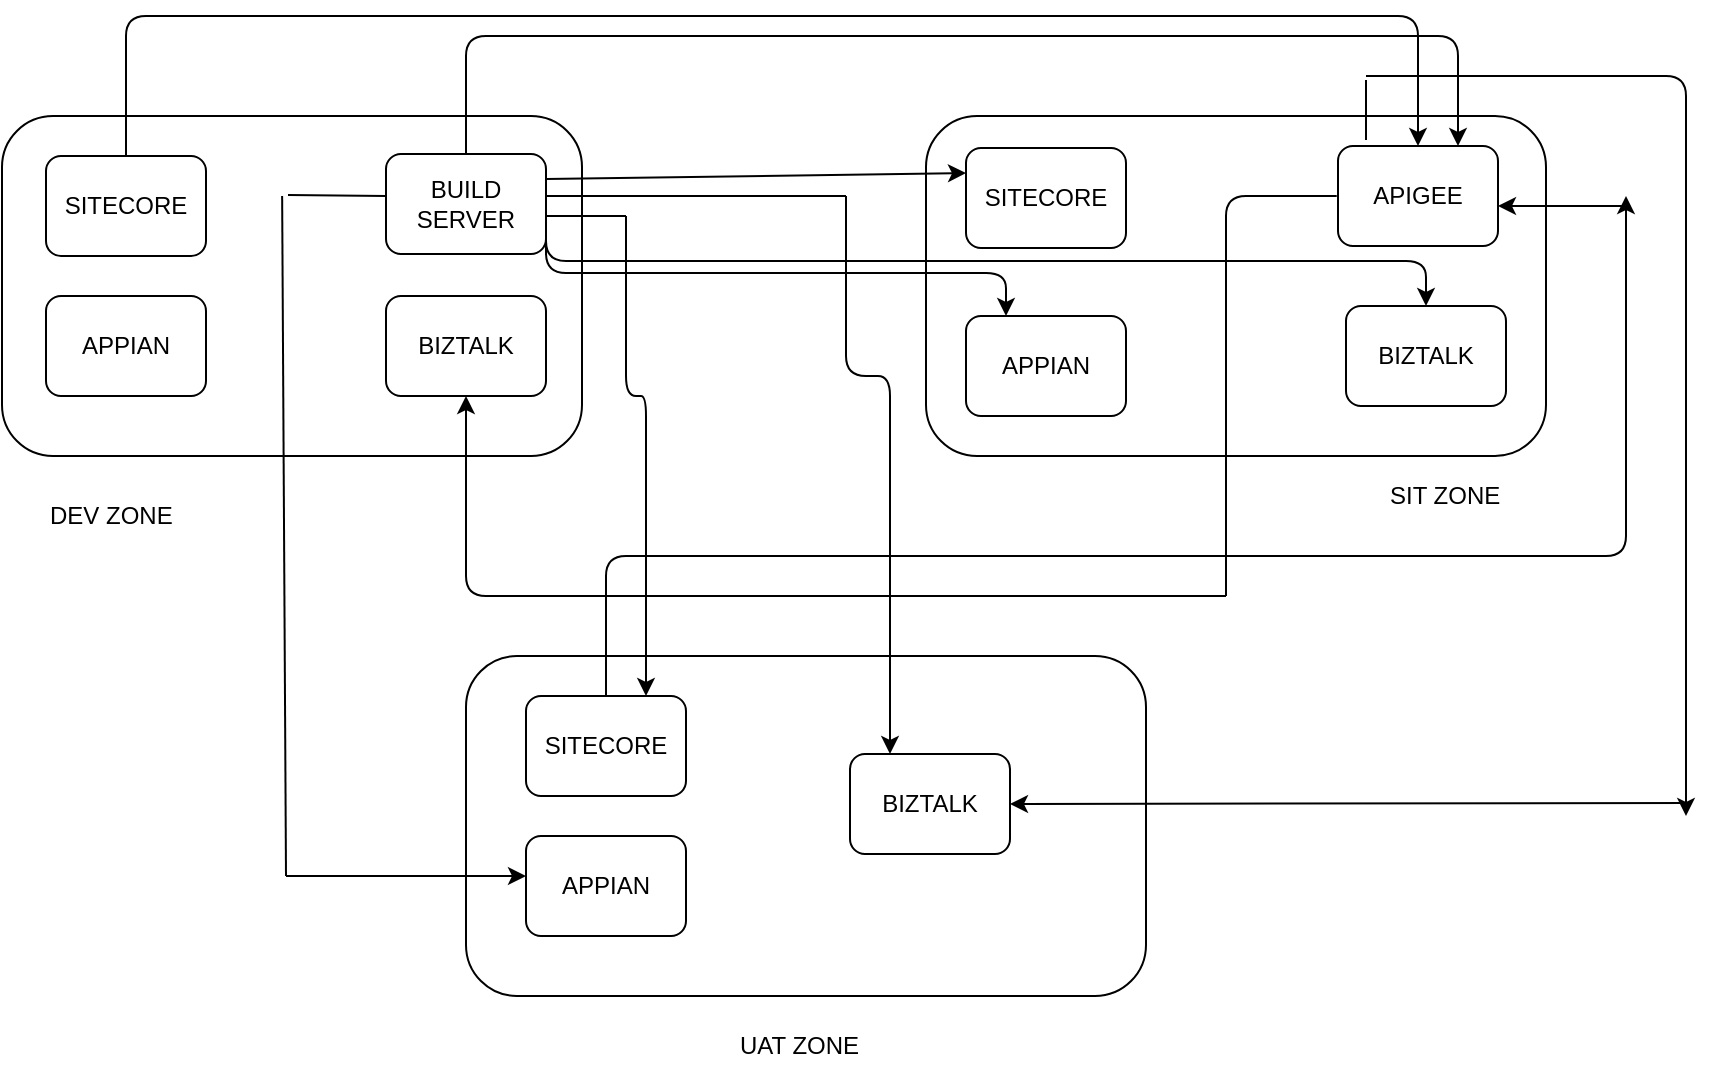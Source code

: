 <mxfile version="10.6.3" type="github"><diagram id="MOhT-d0gkmT8i0zbf2Uh" name="Page-1"><mxGraphModel dx="1901" dy="1736" grid="1" gridSize="10" guides="1" tooltips="1" connect="1" arrows="1" fold="1" page="1" pageScale="1" pageWidth="827" pageHeight="1169" math="0" shadow="0"><root><mxCell id="0"/><mxCell id="1" parent="0"/><mxCell id="luNTsx6wslKQJdnVIfM9-1" value="" style="rounded=1;whiteSpace=wrap;html=1;" parent="1" vertex="1"><mxGeometry x="-2" y="50" width="290" height="170" as="geometry"/></mxCell><mxCell id="luNTsx6wslKQJdnVIfM9-2" value="" style="rounded=1;whiteSpace=wrap;html=1;" parent="1" vertex="1"><mxGeometry x="230" y="320" width="340" height="170" as="geometry"/></mxCell><mxCell id="luNTsx6wslKQJdnVIfM9-3" value="" style="rounded=1;whiteSpace=wrap;html=1;" parent="1" vertex="1"><mxGeometry x="460" y="50" width="310" height="170" as="geometry"/></mxCell><mxCell id="luNTsx6wslKQJdnVIfM9-4" value="SITECORE" style="rounded=1;whiteSpace=wrap;html=1;" parent="1" vertex="1"><mxGeometry x="20" y="70" width="80" height="50" as="geometry"/></mxCell><mxCell id="luNTsx6wslKQJdnVIfM9-5" value="APPIAN" style="rounded=1;whiteSpace=wrap;html=1;" parent="1" vertex="1"><mxGeometry x="20" y="140" width="80" height="50" as="geometry"/></mxCell><mxCell id="luNTsx6wslKQJdnVIfM9-6" value="BIZTALK" style="rounded=1;whiteSpace=wrap;html=1;" parent="1" vertex="1"><mxGeometry x="190" y="140" width="80" height="50" as="geometry"/></mxCell><mxCell id="luNTsx6wslKQJdnVIfM9-7" value="SITECORE" style="rounded=1;whiteSpace=wrap;html=1;" parent="1" vertex="1"><mxGeometry x="480" y="66" width="80" height="50" as="geometry"/></mxCell><mxCell id="luNTsx6wslKQJdnVIfM9-8" value="APPIAN" style="rounded=1;whiteSpace=wrap;html=1;" parent="1" vertex="1"><mxGeometry x="480" y="150" width="80" height="50" as="geometry"/></mxCell><mxCell id="luNTsx6wslKQJdnVIfM9-9" value="BIZTALK" style="rounded=1;whiteSpace=wrap;html=1;" parent="1" vertex="1"><mxGeometry x="670" y="145" width="80" height="50" as="geometry"/></mxCell><mxCell id="luNTsx6wslKQJdnVIfM9-10" value="APIGEE" style="rounded=1;whiteSpace=wrap;html=1;" parent="1" vertex="1"><mxGeometry x="666" y="65" width="80" height="50" as="geometry"/></mxCell><mxCell id="luNTsx6wslKQJdnVIfM9-11" value="SITECORE" style="rounded=1;whiteSpace=wrap;html=1;" parent="1" vertex="1"><mxGeometry x="260" y="340" width="80" height="50" as="geometry"/></mxCell><mxCell id="luNTsx6wslKQJdnVIfM9-12" value="APPIAN" style="rounded=1;whiteSpace=wrap;html=1;" parent="1" vertex="1"><mxGeometry x="260" y="410" width="80" height="50" as="geometry"/></mxCell><mxCell id="luNTsx6wslKQJdnVIfM9-13" value="BIZTALK" style="rounded=1;whiteSpace=wrap;html=1;" parent="1" vertex="1"><mxGeometry x="422" y="369" width="80" height="50" as="geometry"/></mxCell><mxCell id="luNTsx6wslKQJdnVIfM9-14" value="BUILD SERVER" style="rounded=1;whiteSpace=wrap;html=1;" parent="1" vertex="1"><mxGeometry x="190" y="69" width="80" height="50" as="geometry"/></mxCell><mxCell id="luNTsx6wslKQJdnVIfM9-15" value="DEV ZONE" style="text;html=1;resizable=0;points=[];autosize=1;align=left;verticalAlign=top;spacingTop=-4;" parent="1" vertex="1"><mxGeometry x="20" y="240" width="80" height="20" as="geometry"/></mxCell><mxCell id="luNTsx6wslKQJdnVIfM9-16" value="SIT ZONE" style="text;html=1;resizable=0;points=[];autosize=1;align=left;verticalAlign=top;spacingTop=-4;" parent="1" vertex="1"><mxGeometry x="690" y="230" width="70" height="20" as="geometry"/></mxCell><mxCell id="luNTsx6wslKQJdnVIfM9-17" value="UAT ZONE" style="text;html=1;resizable=0;points=[];autosize=1;align=left;verticalAlign=top;spacingTop=-4;" parent="1" vertex="1"><mxGeometry x="365" y="505" width="80" height="20" as="geometry"/></mxCell><mxCell id="luNTsx6wslKQJdnVIfM9-18" value="" style="edgeStyle=elbowEdgeStyle;elbow=vertical;endArrow=classic;html=1;exitX=0.5;exitY=0;exitDx=0;exitDy=0;" parent="1" source="luNTsx6wslKQJdnVIfM9-4" target="luNTsx6wslKQJdnVIfM9-10" edge="1"><mxGeometry width="50" height="50" relative="1" as="geometry"><mxPoint x="55" y="40" as="sourcePoint"/><mxPoint x="390" y="160" as="targetPoint"/><Array as="points"><mxPoint x="320"/></Array></mxGeometry></mxCell><mxCell id="luNTsx6wslKQJdnVIfM9-19" value="" style="edgeStyle=segmentEdgeStyle;endArrow=classic;html=1;entryX=0.5;entryY=1;entryDx=0;entryDy=0;" parent="1" target="luNTsx6wslKQJdnVIfM9-6" edge="1"><mxGeometry width="50" height="50" relative="1" as="geometry"><mxPoint x="610" y="290" as="sourcePoint"/><mxPoint x="240" y="250" as="targetPoint"/></mxGeometry></mxCell><mxCell id="luNTsx6wslKQJdnVIfM9-20" value="" style="endArrow=none;html=1;" parent="1" edge="1"><mxGeometry width="50" height="50" relative="1" as="geometry"><mxPoint x="610" y="290" as="sourcePoint"/><mxPoint x="620" y="90" as="targetPoint"/><Array as="points"><mxPoint x="610" y="90"/><mxPoint x="670" y="90"/></Array></mxGeometry></mxCell><mxCell id="luNTsx6wslKQJdnVIfM9-21" value="" style="edgeStyle=elbowEdgeStyle;elbow=vertical;endArrow=classic;html=1;exitX=0.5;exitY=0;exitDx=0;exitDy=0;" parent="1" source="luNTsx6wslKQJdnVIfM9-11" edge="1"><mxGeometry width="50" height="50" relative="1" as="geometry"><mxPoint x="280" y="340" as="sourcePoint"/><mxPoint x="810" y="90" as="targetPoint"/><Array as="points"><mxPoint x="540" y="270"/></Array></mxGeometry></mxCell><mxCell id="luNTsx6wslKQJdnVIfM9-22" value="" style="endArrow=classic;html=1;" parent="1" edge="1"><mxGeometry width="50" height="50" relative="1" as="geometry"><mxPoint x="809" y="95" as="sourcePoint"/><mxPoint x="746" y="95" as="targetPoint"/></mxGeometry></mxCell><mxCell id="luNTsx6wslKQJdnVIfM9-23" value="" style="endArrow=classic;html=1;entryX=0;entryY=0.25;entryDx=0;entryDy=0;exitX=1;exitY=0.25;exitDx=0;exitDy=0;" parent="1" source="luNTsx6wslKQJdnVIfM9-14" target="luNTsx6wslKQJdnVIfM9-7" edge="1"><mxGeometry width="50" height="50" relative="1" as="geometry"><mxPoint x="310" y="120" as="sourcePoint"/><mxPoint x="360" y="70" as="targetPoint"/></mxGeometry></mxCell><mxCell id="luNTsx6wslKQJdnVIfM9-24" value="" style="edgeStyle=elbowEdgeStyle;elbow=vertical;endArrow=classic;html=1;exitX=1;exitY=0.75;exitDx=0;exitDy=0;entryX=0.25;entryY=0;entryDx=0;entryDy=0;" parent="1" source="luNTsx6wslKQJdnVIfM9-14" target="luNTsx6wslKQJdnVIfM9-8" edge="1"><mxGeometry width="50" height="50" relative="1" as="geometry"><mxPoint x="315" y="165" as="sourcePoint"/><mxPoint x="365" y="115" as="targetPoint"/></mxGeometry></mxCell><mxCell id="luNTsx6wslKQJdnVIfM9-25" value="" style="edgeStyle=elbowEdgeStyle;elbow=vertical;endArrow=classic;html=1;exitX=0.5;exitY=0;exitDx=0;exitDy=0;entryX=0.75;entryY=0;entryDx=0;entryDy=0;" parent="1" source="luNTsx6wslKQJdnVIfM9-14" target="luNTsx6wslKQJdnVIfM9-10" edge="1"><mxGeometry width="50" height="50" relative="1" as="geometry"><mxPoint x="70" y="80" as="sourcePoint"/><mxPoint x="717" y="80" as="targetPoint"/><Array as="points"><mxPoint x="330" y="10"/></Array></mxGeometry></mxCell><mxCell id="luNTsx6wslKQJdnVIfM9-26" value="" style="edgeStyle=elbowEdgeStyle;elbow=vertical;endArrow=classic;html=1;" parent="1" target="luNTsx6wslKQJdnVIfM9-9" edge="1"><mxGeometry width="50" height="50" relative="1" as="geometry"><mxPoint x="270" y="100" as="sourcePoint"/><mxPoint x="510" y="150" as="targetPoint"/></mxGeometry></mxCell><mxCell id="luNTsx6wslKQJdnVIfM9-27" value="" style="edgeStyle=elbowEdgeStyle;elbow=vertical;endArrow=classic;html=1;entryX=0.75;entryY=0;entryDx=0;entryDy=0;" parent="1" target="luNTsx6wslKQJdnVIfM9-11" edge="1"><mxGeometry width="50" height="50" relative="1" as="geometry"><mxPoint x="310" y="100" as="sourcePoint"/><mxPoint x="490" y="161.5" as="targetPoint"/><Array as="points"><mxPoint x="340" y="190"/></Array></mxGeometry></mxCell><mxCell id="luNTsx6wslKQJdnVIfM9-28" value="" style="endArrow=none;html=1;" parent="1" edge="1"><mxGeometry width="50" height="50" relative="1" as="geometry"><mxPoint x="270" y="100" as="sourcePoint"/><mxPoint x="310" y="100" as="targetPoint"/></mxGeometry></mxCell><mxCell id="luNTsx6wslKQJdnVIfM9-29" value="" style="endArrow=none;html=1;" parent="1" edge="1"><mxGeometry width="50" height="50" relative="1" as="geometry"><mxPoint x="270" y="90" as="sourcePoint"/><mxPoint x="420" y="90" as="targetPoint"/></mxGeometry></mxCell><mxCell id="luNTsx6wslKQJdnVIfM9-30" value="" style="edgeStyle=elbowEdgeStyle;elbow=vertical;endArrow=classic;html=1;entryX=0.25;entryY=0;entryDx=0;entryDy=0;" parent="1" target="luNTsx6wslKQJdnVIfM9-13" edge="1"><mxGeometry width="50" height="50" relative="1" as="geometry"><mxPoint x="420" y="90" as="sourcePoint"/><mxPoint x="430" y="330" as="targetPoint"/><Array as="points"><mxPoint x="450" y="180"/></Array></mxGeometry></mxCell><mxCell id="luNTsx6wslKQJdnVIfM9-31" value="" style="endArrow=classic;html=1;" parent="1" edge="1"><mxGeometry width="50" height="50" relative="1" as="geometry"><mxPoint x="140" y="430" as="sourcePoint"/><mxPoint x="260" y="430" as="targetPoint"/></mxGeometry></mxCell><mxCell id="luNTsx6wslKQJdnVIfM9-32" value="" style="endArrow=none;html=1;entryX=0.483;entryY=0.235;entryDx=0;entryDy=0;entryPerimeter=0;" parent="1" target="luNTsx6wslKQJdnVIfM9-1" edge="1"><mxGeometry width="50" height="50" relative="1" as="geometry"><mxPoint x="140" y="430" as="sourcePoint"/><mxPoint x="140" y="240" as="targetPoint"/></mxGeometry></mxCell><mxCell id="luNTsx6wslKQJdnVIfM9-33" value="" style="endArrow=none;html=1;" parent="1" edge="1"><mxGeometry width="50" height="50" relative="1" as="geometry"><mxPoint x="141" y="89.5" as="sourcePoint"/><mxPoint x="190" y="90" as="targetPoint"/></mxGeometry></mxCell><mxCell id="luNTsx6wslKQJdnVIfM9-34" value="" style="edgeStyle=segmentEdgeStyle;endArrow=classic;html=1;" parent="1" edge="1"><mxGeometry width="50" height="50" relative="1" as="geometry"><mxPoint x="680" y="30" as="sourcePoint"/><mxPoint x="840" y="400" as="targetPoint"/></mxGeometry></mxCell><mxCell id="luNTsx6wslKQJdnVIfM9-35" value="" style="endArrow=classic;html=1;entryX=1;entryY=0.5;entryDx=0;entryDy=0;" parent="1" target="luNTsx6wslKQJdnVIfM9-13" edge="1"><mxGeometry width="50" height="50" relative="1" as="geometry"><mxPoint x="843" y="393.5" as="sourcePoint"/><mxPoint x="780" y="393.5" as="targetPoint"/></mxGeometry></mxCell><mxCell id="luNTsx6wslKQJdnVIfM9-36" value="" style="endArrow=none;html=1;" parent="1" edge="1"><mxGeometry width="50" height="50" relative="1" as="geometry"><mxPoint x="680" y="62" as="sourcePoint"/><mxPoint x="680" y="32" as="targetPoint"/></mxGeometry></mxCell></root></mxGraphModel></diagram></mxfile>